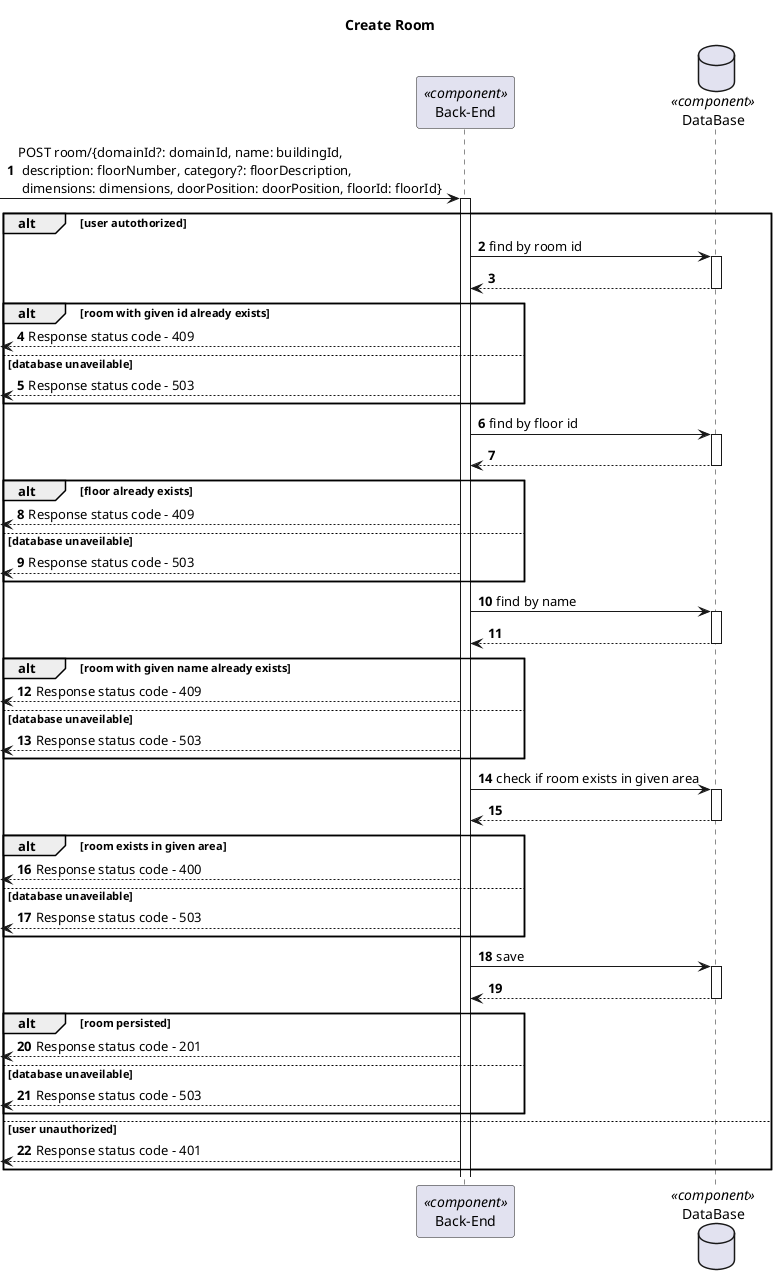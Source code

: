 @startuml Process View - Level 3

autonumber
skinparam packageStyle rect

title Create Room

participant "Back-End" as BE <<component>>
database "DataBase" as DB <<component>>

-> BE: POST room/{domainId?: domainId, name: buildingId, \n description: floorNumber, category?: floorDescription, \n dimensions: dimensions, doorPosition: doorPosition, floorId: floorId}

alt user autothorized

'Find by Room ID'

activate BE

BE -> DB: find by room id

activate DB

DB --> BE:

deactivate DB

alt room with given id already exists

  <-- BE: Response status code - 409

else database unaveilable

  <-- BE: Response status code - 503

end


'Find by Floor ID'

activate BE

BE -> DB: find by floor id

activate DB

DB --> BE:

deactivate DB

alt floor already exists

  <-- BE: Response status code - 409

else database unaveilable

  <-- BE: Response status code - 503

end


'Find By Name'

activate BE

BE -> DB: find by name

activate DB

DB --> BE:

deactivate DB

alt room with given name already exists

  <-- BE: Response status code - 409

else database unaveilable

  <-- BE: Response status code - 503

end



'Check if Room exists in give area'

activate BE

BE -> DB: check if room exists in given area

activate DB

DB --> BE:

deactivate DB

alt room exists in given area

  <-- BE: Response status code - 400

else database unaveilable

  <-- BE: Response status code - 503

end


'Save'

activate BE

BE -> DB: save

activate DB

DB --> BE:

deactivate DB

alt room persisted

  <-- BE: Response status code - 201

else database unaveilable

  <-- BE: Response status code - 503

end

else user unauthorized

  <-- BE: Response status code - 401

end

@enduml